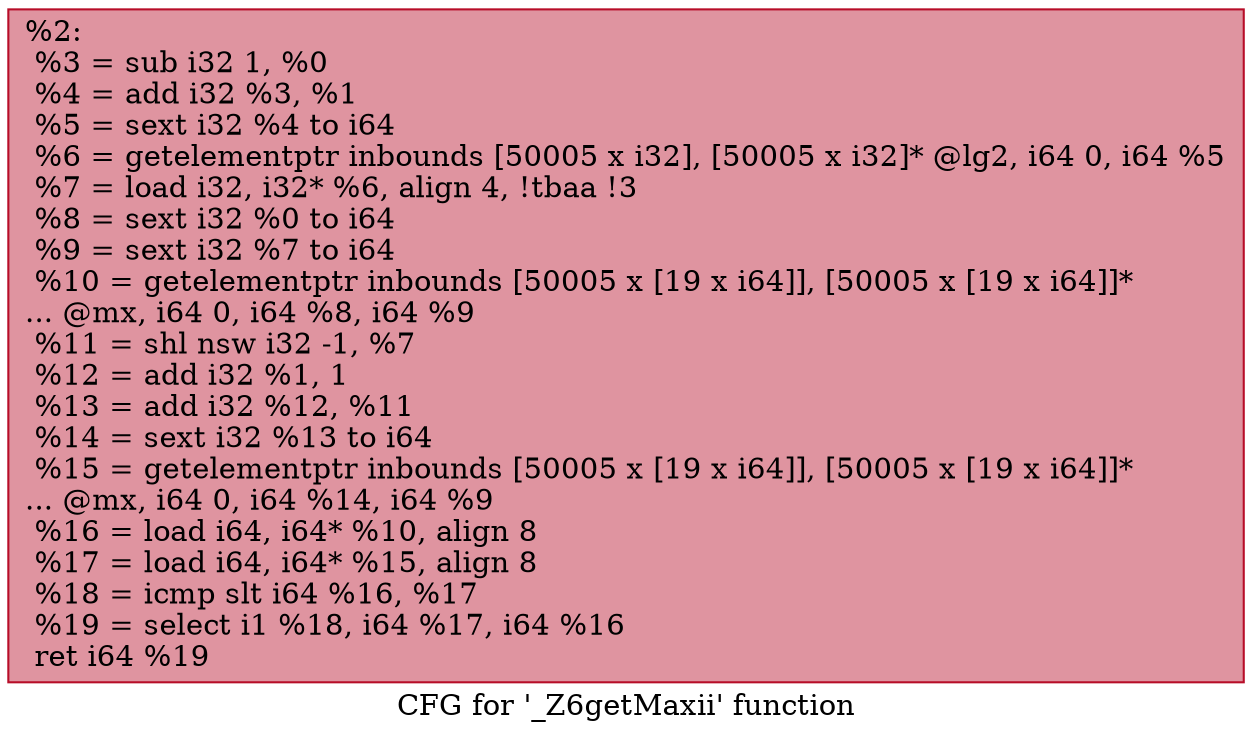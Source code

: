 digraph "CFG for '_Z6getMaxii' function" {
	label="CFG for '_Z6getMaxii' function";

	Node0x55cf4bb52320 [shape=record,color="#b70d28ff", style=filled, fillcolor="#b70d2870",label="{%2:\l  %3 = sub i32 1, %0\l  %4 = add i32 %3, %1\l  %5 = sext i32 %4 to i64\l  %6 = getelementptr inbounds [50005 x i32], [50005 x i32]* @lg2, i64 0, i64 %5\l  %7 = load i32, i32* %6, align 4, !tbaa !3\l  %8 = sext i32 %0 to i64\l  %9 = sext i32 %7 to i64\l  %10 = getelementptr inbounds [50005 x [19 x i64]], [50005 x [19 x i64]]*\l... @mx, i64 0, i64 %8, i64 %9\l  %11 = shl nsw i32 -1, %7\l  %12 = add i32 %1, 1\l  %13 = add i32 %12, %11\l  %14 = sext i32 %13 to i64\l  %15 = getelementptr inbounds [50005 x [19 x i64]], [50005 x [19 x i64]]*\l... @mx, i64 0, i64 %14, i64 %9\l  %16 = load i64, i64* %10, align 8\l  %17 = load i64, i64* %15, align 8\l  %18 = icmp slt i64 %16, %17\l  %19 = select i1 %18, i64 %17, i64 %16\l  ret i64 %19\l}"];
}
